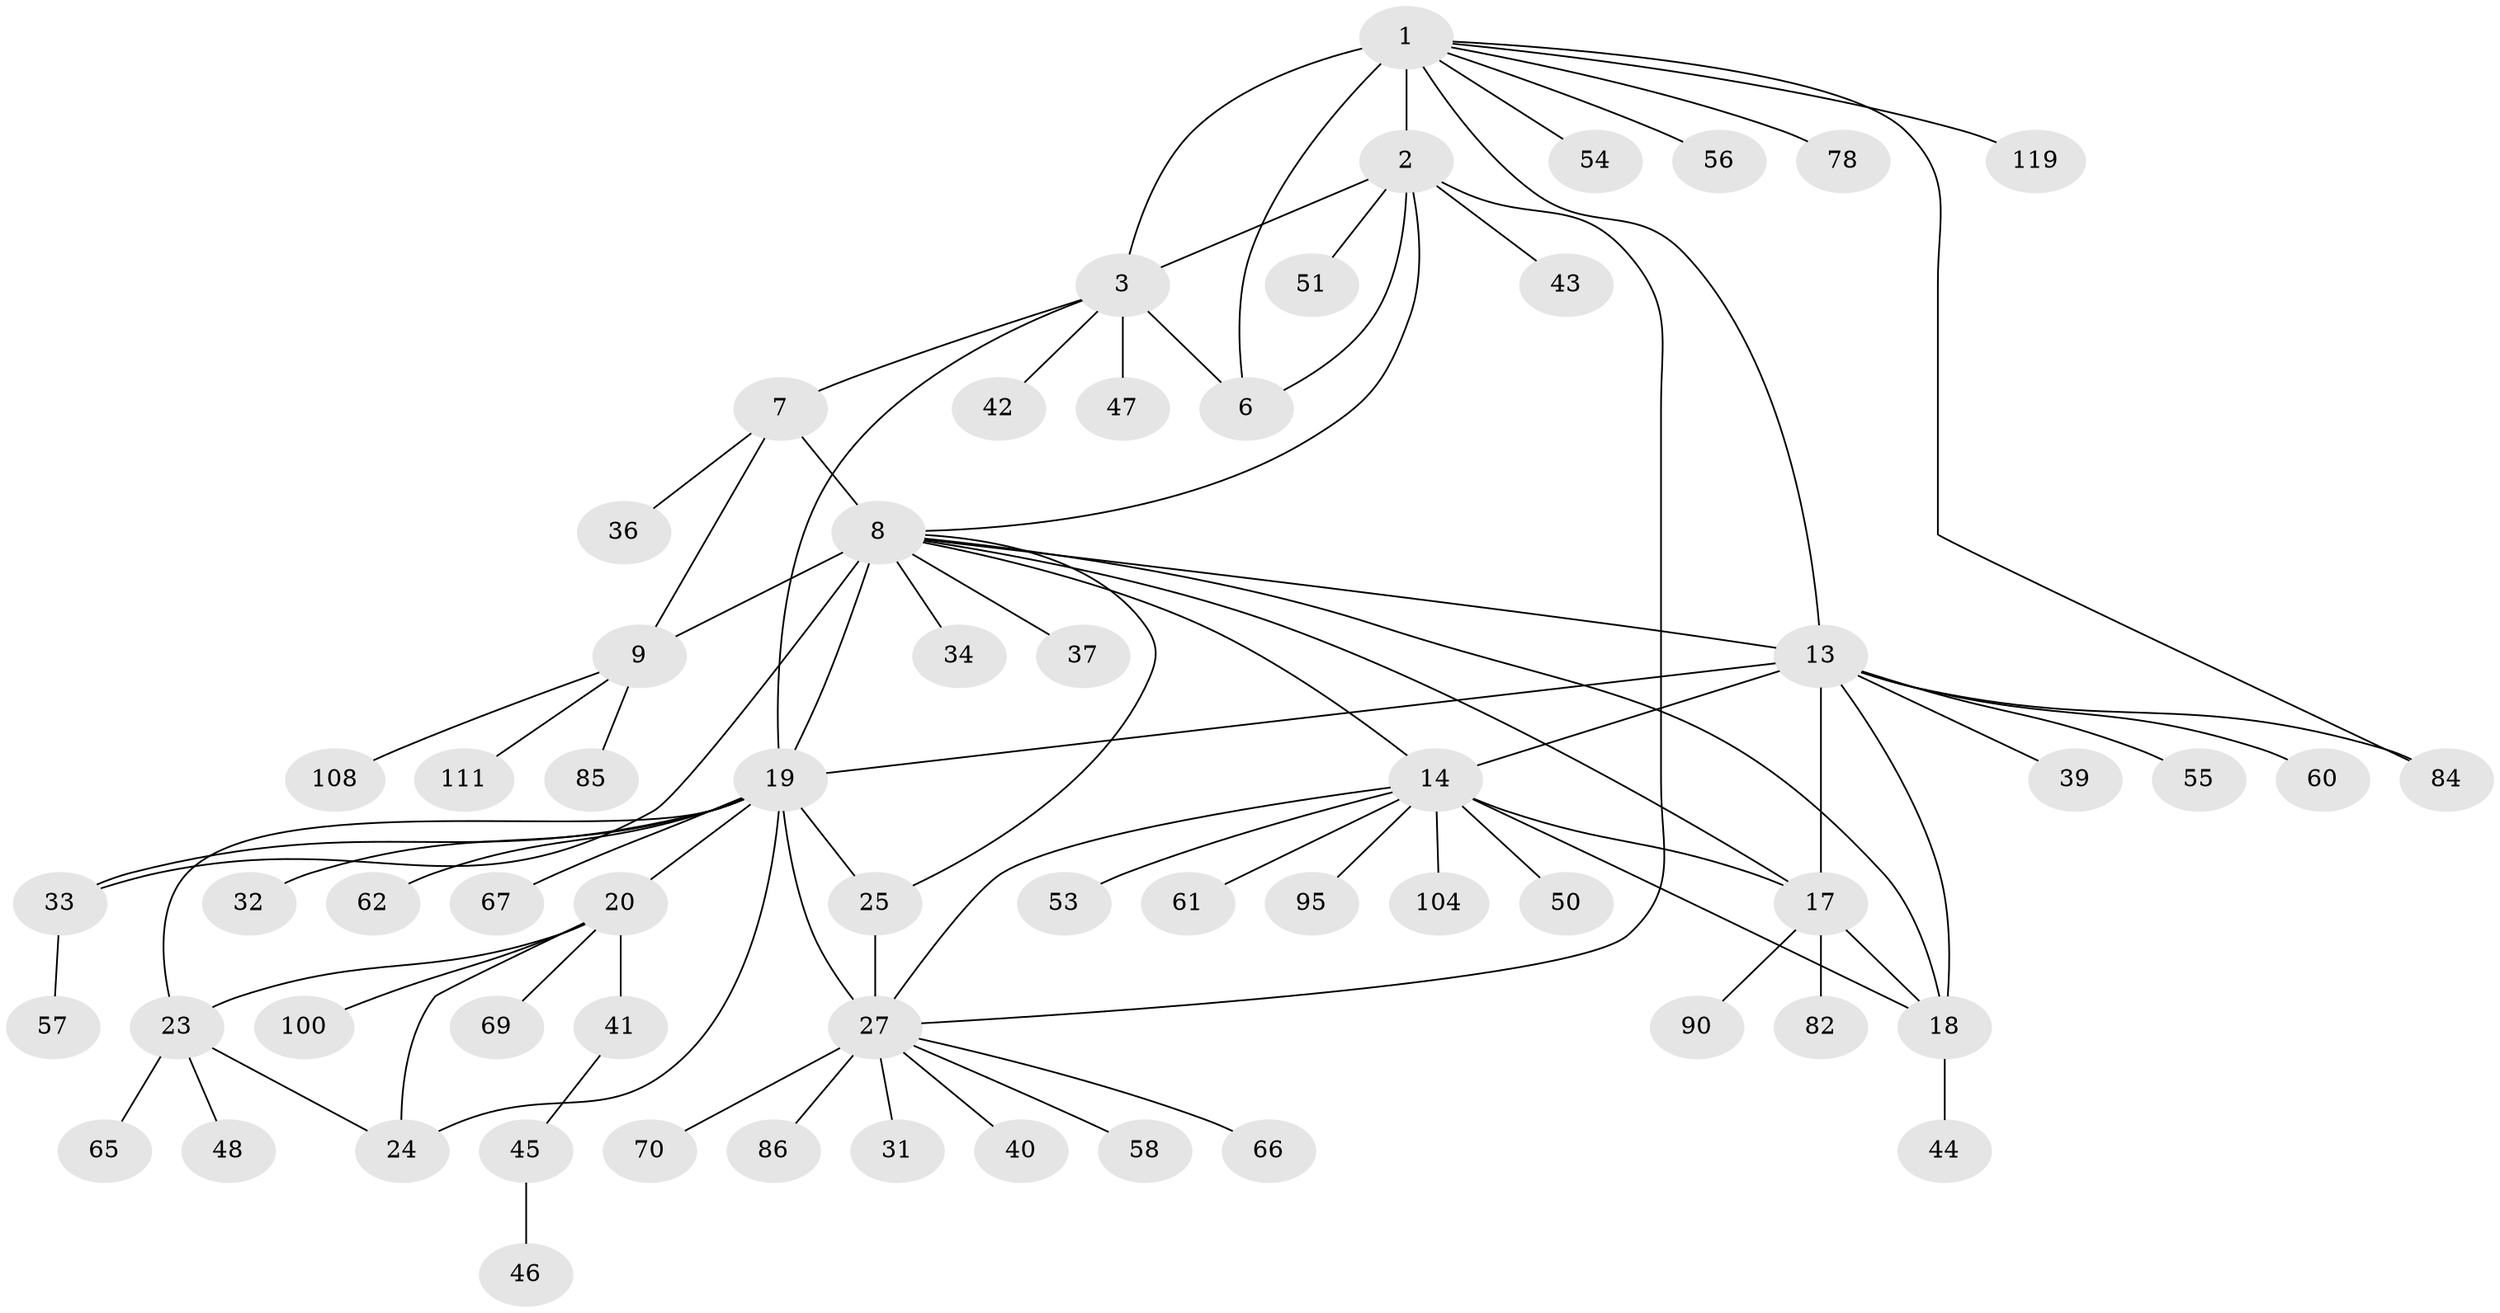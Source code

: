 // original degree distribution, {9: 0.03278688524590164, 6: 0.04918032786885246, 11: 0.040983606557377046, 7: 0.05737704918032787, 10: 0.03278688524590164, 8: 0.01639344262295082, 12: 0.00819672131147541, 5: 0.00819672131147541, 1: 0.5983606557377049, 3: 0.03278688524590164, 2: 0.12295081967213115}
// Generated by graph-tools (version 1.1) at 2025/15/03/09/25 04:15:53]
// undirected, 61 vertices, 83 edges
graph export_dot {
graph [start="1"]
  node [color=gray90,style=filled];
  1 [super="+5"];
  2 [super="+72+4"];
  3;
  6 [super="+74"];
  7 [super="+88+103+122"];
  8 [super="+75+11+10"];
  9;
  13 [super="+15"];
  14;
  17;
  18;
  19 [super="+21"];
  20 [super="+22+35"];
  23 [super="+81+115+118"];
  24 [super="+116+117+89+73"];
  25;
  27 [super="+29+28"];
  31;
  32;
  33;
  34;
  36;
  37;
  39;
  40;
  41;
  42 [super="+96"];
  43;
  44;
  45;
  46 [super="+87"];
  47 [super="+59"];
  48 [super="+63"];
  50 [super="+101"];
  51;
  53;
  54;
  55;
  56;
  57;
  58;
  60;
  61 [super="+77"];
  62;
  65 [super="+110"];
  66;
  67;
  69;
  70 [super="+105"];
  78;
  82;
  84 [super="+91+120"];
  85;
  86 [super="+113"];
  90 [super="+98"];
  95;
  100;
  104;
  108;
  111;
  119;
  1 -- 2 [weight=4];
  1 -- 3 [weight=2];
  1 -- 6 [weight=2];
  1 -- 13;
  1 -- 78;
  1 -- 84;
  1 -- 119;
  1 -- 54;
  1 -- 56;
  2 -- 3 [weight=2];
  2 -- 6 [weight=2];
  2 -- 8;
  2 -- 43;
  2 -- 51;
  2 -- 27;
  3 -- 6;
  3 -- 7;
  3 -- 19;
  3 -- 42;
  3 -- 47;
  7 -- 8 [weight=4];
  7 -- 9;
  7 -- 36;
  8 -- 9 [weight=4];
  8 -- 37;
  8 -- 19;
  8 -- 33;
  8 -- 34;
  8 -- 13 [weight=2];
  8 -- 14;
  8 -- 17;
  8 -- 18;
  8 -- 25;
  9 -- 85;
  9 -- 108;
  9 -- 111;
  13 -- 14 [weight=2];
  13 -- 17 [weight=2];
  13 -- 18 [weight=2];
  13 -- 39;
  13 -- 84;
  13 -- 55;
  13 -- 60;
  13 -- 19 [weight=2];
  14 -- 17;
  14 -- 18;
  14 -- 50;
  14 -- 53;
  14 -- 61;
  14 -- 95;
  14 -- 104;
  14 -- 27;
  17 -- 18;
  17 -- 82;
  17 -- 90;
  18 -- 44;
  19 -- 20 [weight=4];
  19 -- 23 [weight=2];
  19 -- 24 [weight=2];
  19 -- 67;
  19 -- 32;
  19 -- 33;
  19 -- 25;
  19 -- 27 [weight=5];
  19 -- 62;
  20 -- 23 [weight=2];
  20 -- 24 [weight=2];
  20 -- 100;
  20 -- 69;
  20 -- 41;
  23 -- 24;
  23 -- 48;
  23 -- 65;
  25 -- 27 [weight=4];
  27 -- 40;
  27 -- 58;
  27 -- 31;
  27 -- 66;
  27 -- 86;
  27 -- 70;
  33 -- 57;
  41 -- 45;
  45 -- 46;
}
